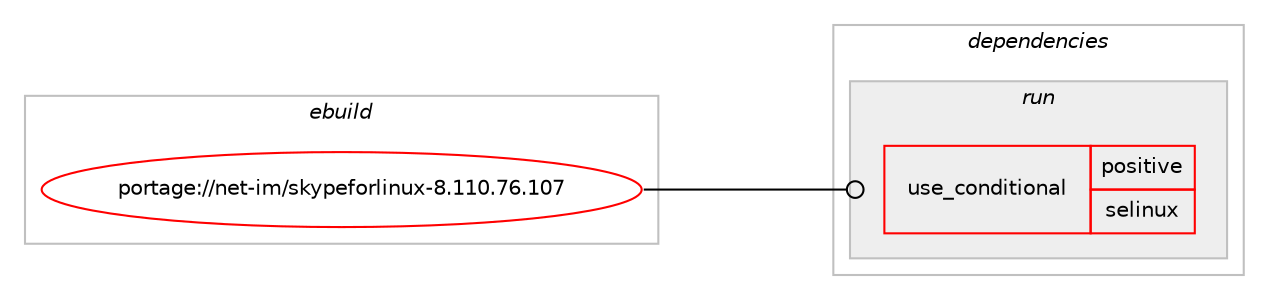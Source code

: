 digraph prolog {

# *************
# Graph options
# *************

newrank=true;
concentrate=true;
compound=true;
graph [rankdir=LR,fontname=Helvetica,fontsize=10,ranksep=1.5];#, ranksep=2.5, nodesep=0.2];
edge  [arrowhead=vee];
node  [fontname=Helvetica,fontsize=10];

# **********
# The ebuild
# **********

subgraph cluster_leftcol {
color=gray;
rank=same;
label=<<i>ebuild</i>>;
id [label="portage://net-im/skypeforlinux-8.110.76.107", color=red, width=4, href="../net-im/skypeforlinux-8.110.76.107.svg"];
}

# ****************
# The dependencies
# ****************

subgraph cluster_midcol {
color=gray;
label=<<i>dependencies</i>>;
subgraph cluster_compile {
fillcolor="#eeeeee";
style=filled;
label=<<i>compile</i>>;
}
subgraph cluster_compileandrun {
fillcolor="#eeeeee";
style=filled;
label=<<i>compile and run</i>>;
}
subgraph cluster_run {
fillcolor="#eeeeee";
style=filled;
label=<<i>run</i>>;
subgraph cond1827 {
dependency2425 [label=<<TABLE BORDER="0" CELLBORDER="1" CELLSPACING="0" CELLPADDING="4"><TR><TD ROWSPAN="3" CELLPADDING="10">use_conditional</TD></TR><TR><TD>positive</TD></TR><TR><TD>selinux</TD></TR></TABLE>>, shape=none, color=red];
# *** BEGIN UNKNOWN DEPENDENCY TYPE (TODO) ***
# dependency2425 -> package_dependency(portage://net-im/skypeforlinux-8.110.76.107,run,no,sec-policy,selinux-skype,none,[,,],[],[])
# *** END UNKNOWN DEPENDENCY TYPE (TODO) ***

}
id:e -> dependency2425:w [weight=20,style="solid",arrowhead="odot"];
# *** BEGIN UNKNOWN DEPENDENCY TYPE (TODO) ***
# id -> package_dependency(portage://net-im/skypeforlinux-8.110.76.107,run,no,app-accessibility,at-spi2-core,none,[,,],[slot(2)],[use(optenable(abi_x86_64),negative)])
# *** END UNKNOWN DEPENDENCY TYPE (TODO) ***

# *** BEGIN UNKNOWN DEPENDENCY TYPE (TODO) ***
# id -> package_dependency(portage://net-im/skypeforlinux-8.110.76.107,run,no,app-crypt,libsecret,none,[,,],[],[use(optenable(abi_x86_64),negative)])
# *** END UNKNOWN DEPENDENCY TYPE (TODO) ***

# *** BEGIN UNKNOWN DEPENDENCY TYPE (TODO) ***
# id -> package_dependency(portage://net-im/skypeforlinux-8.110.76.107,run,no,dev-libs,expat,none,[,,],[],[use(optenable(abi_x86_64),negative)])
# *** END UNKNOWN DEPENDENCY TYPE (TODO) ***

# *** BEGIN UNKNOWN DEPENDENCY TYPE (TODO) ***
# id -> package_dependency(portage://net-im/skypeforlinux-8.110.76.107,run,no,dev-libs,glib,none,[,,],[slot(2)],[use(optenable(abi_x86_64),negative)])
# *** END UNKNOWN DEPENDENCY TYPE (TODO) ***

# *** BEGIN UNKNOWN DEPENDENCY TYPE (TODO) ***
# id -> package_dependency(portage://net-im/skypeforlinux-8.110.76.107,run,no,dev-libs,nspr,none,[,,],[],[use(optenable(abi_x86_64),negative)])
# *** END UNKNOWN DEPENDENCY TYPE (TODO) ***

# *** BEGIN UNKNOWN DEPENDENCY TYPE (TODO) ***
# id -> package_dependency(portage://net-im/skypeforlinux-8.110.76.107,run,no,dev-libs,nss,none,[,,],[],[use(optenable(abi_x86_64),negative)])
# *** END UNKNOWN DEPENDENCY TYPE (TODO) ***

# *** BEGIN UNKNOWN DEPENDENCY TYPE (TODO) ***
# id -> package_dependency(portage://net-im/skypeforlinux-8.110.76.107,run,no,media-libs,alsa-lib,none,[,,],[],[use(optenable(abi_x86_64),negative)])
# *** END UNKNOWN DEPENDENCY TYPE (TODO) ***

# *** BEGIN UNKNOWN DEPENDENCY TYPE (TODO) ***
# id -> package_dependency(portage://net-im/skypeforlinux-8.110.76.107,run,no,media-libs,fontconfig,none,[,,],[slot(1.0)],[use(optenable(abi_x86_64),negative)])
# *** END UNKNOWN DEPENDENCY TYPE (TODO) ***

# *** BEGIN UNKNOWN DEPENDENCY TYPE (TODO) ***
# id -> package_dependency(portage://net-im/skypeforlinux-8.110.76.107,run,no,media-libs,freetype,none,[,,],[slot(2)],[use(optenable(abi_x86_64),negative)])
# *** END UNKNOWN DEPENDENCY TYPE (TODO) ***

# *** BEGIN UNKNOWN DEPENDENCY TYPE (TODO) ***
# id -> package_dependency(portage://net-im/skypeforlinux-8.110.76.107,run,no,media-libs,libv4l,none,[,,],[],[use(optenable(abi_x86_64),negative)])
# *** END UNKNOWN DEPENDENCY TYPE (TODO) ***

# *** BEGIN UNKNOWN DEPENDENCY TYPE (TODO) ***
# id -> package_dependency(portage://net-im/skypeforlinux-8.110.76.107,run,no,net-print,cups,none,[,,],[],[use(optenable(abi_x86_64),negative)])
# *** END UNKNOWN DEPENDENCY TYPE (TODO) ***

# *** BEGIN UNKNOWN DEPENDENCY TYPE (TODO) ***
# id -> package_dependency(portage://net-im/skypeforlinux-8.110.76.107,run,no,sys-apps,dbus,none,[,,],[],[use(optenable(abi_x86_64),negative)])
# *** END UNKNOWN DEPENDENCY TYPE (TODO) ***

# *** BEGIN UNKNOWN DEPENDENCY TYPE (TODO) ***
# id -> package_dependency(portage://net-im/skypeforlinux-8.110.76.107,run,no,sys-devel,gcc,none,[,,],[],[use(enable(cxx),none)])
# *** END UNKNOWN DEPENDENCY TYPE (TODO) ***

# *** BEGIN UNKNOWN DEPENDENCY TYPE (TODO) ***
# id -> package_dependency(portage://net-im/skypeforlinux-8.110.76.107,run,no,sys-libs,glibc,none,[,,],[],[])
# *** END UNKNOWN DEPENDENCY TYPE (TODO) ***

# *** BEGIN UNKNOWN DEPENDENCY TYPE (TODO) ***
# id -> package_dependency(portage://net-im/skypeforlinux-8.110.76.107,run,no,virtual,ttf-fonts,none,[,,],[],[])
# *** END UNKNOWN DEPENDENCY TYPE (TODO) ***

# *** BEGIN UNKNOWN DEPENDENCY TYPE (TODO) ***
# id -> package_dependency(portage://net-im/skypeforlinux-8.110.76.107,run,no,x11-libs,cairo,none,[,,],[],[use(optenable(abi_x86_64),negative)])
# *** END UNKNOWN DEPENDENCY TYPE (TODO) ***

# *** BEGIN UNKNOWN DEPENDENCY TYPE (TODO) ***
# id -> package_dependency(portage://net-im/skypeforlinux-8.110.76.107,run,no,x11-libs,gdk-pixbuf,none,[,,],[slot(2)],[use(optenable(abi_x86_64),negative)])
# *** END UNKNOWN DEPENDENCY TYPE (TODO) ***

# *** BEGIN UNKNOWN DEPENDENCY TYPE (TODO) ***
# id -> package_dependency(portage://net-im/skypeforlinux-8.110.76.107,run,no,x11-libs,gtk+,none,[,,],[slot(3)],[use(optenable(abi_x86_64),negative)])
# *** END UNKNOWN DEPENDENCY TYPE (TODO) ***

# *** BEGIN UNKNOWN DEPENDENCY TYPE (TODO) ***
# id -> package_dependency(portage://net-im/skypeforlinux-8.110.76.107,run,no,x11-libs,libX11,none,[,,],[],[use(optenable(abi_x86_64),negative)])
# *** END UNKNOWN DEPENDENCY TYPE (TODO) ***

# *** BEGIN UNKNOWN DEPENDENCY TYPE (TODO) ***
# id -> package_dependency(portage://net-im/skypeforlinux-8.110.76.107,run,no,x11-libs,libXScrnSaver,none,[,,],[],[use(optenable(abi_x86_64),negative)])
# *** END UNKNOWN DEPENDENCY TYPE (TODO) ***

# *** BEGIN UNKNOWN DEPENDENCY TYPE (TODO) ***
# id -> package_dependency(portage://net-im/skypeforlinux-8.110.76.107,run,no,x11-libs,libXcomposite,none,[,,],[],[use(optenable(abi_x86_64),negative)])
# *** END UNKNOWN DEPENDENCY TYPE (TODO) ***

# *** BEGIN UNKNOWN DEPENDENCY TYPE (TODO) ***
# id -> package_dependency(portage://net-im/skypeforlinux-8.110.76.107,run,no,x11-libs,libXcursor,none,[,,],[],[use(optenable(abi_x86_64),negative)])
# *** END UNKNOWN DEPENDENCY TYPE (TODO) ***

# *** BEGIN UNKNOWN DEPENDENCY TYPE (TODO) ***
# id -> package_dependency(portage://net-im/skypeforlinux-8.110.76.107,run,no,x11-libs,libXdamage,none,[,,],[],[use(optenable(abi_x86_64),negative)])
# *** END UNKNOWN DEPENDENCY TYPE (TODO) ***

# *** BEGIN UNKNOWN DEPENDENCY TYPE (TODO) ***
# id -> package_dependency(portage://net-im/skypeforlinux-8.110.76.107,run,no,x11-libs,libXext,none,[,,],[],[use(optenable(abi_x86_64),negative)])
# *** END UNKNOWN DEPENDENCY TYPE (TODO) ***

# *** BEGIN UNKNOWN DEPENDENCY TYPE (TODO) ***
# id -> package_dependency(portage://net-im/skypeforlinux-8.110.76.107,run,no,x11-libs,libXfixes,none,[,,],[],[use(optenable(abi_x86_64),negative)])
# *** END UNKNOWN DEPENDENCY TYPE (TODO) ***

# *** BEGIN UNKNOWN DEPENDENCY TYPE (TODO) ***
# id -> package_dependency(portage://net-im/skypeforlinux-8.110.76.107,run,no,x11-libs,libXi,none,[,,],[],[use(optenable(abi_x86_64),negative)])
# *** END UNKNOWN DEPENDENCY TYPE (TODO) ***

# *** BEGIN UNKNOWN DEPENDENCY TYPE (TODO) ***
# id -> package_dependency(portage://net-im/skypeforlinux-8.110.76.107,run,no,x11-libs,libXrandr,none,[,,],[],[use(optenable(abi_x86_64),negative)])
# *** END UNKNOWN DEPENDENCY TYPE (TODO) ***

# *** BEGIN UNKNOWN DEPENDENCY TYPE (TODO) ***
# id -> package_dependency(portage://net-im/skypeforlinux-8.110.76.107,run,no,x11-libs,libXrender,none,[,,],[],[use(optenable(abi_x86_64),negative)])
# *** END UNKNOWN DEPENDENCY TYPE (TODO) ***

# *** BEGIN UNKNOWN DEPENDENCY TYPE (TODO) ***
# id -> package_dependency(portage://net-im/skypeforlinux-8.110.76.107,run,no,x11-libs,libXtst,none,[,,],[],[use(optenable(abi_x86_64),negative)])
# *** END UNKNOWN DEPENDENCY TYPE (TODO) ***

# *** BEGIN UNKNOWN DEPENDENCY TYPE (TODO) ***
# id -> package_dependency(portage://net-im/skypeforlinux-8.110.76.107,run,no,x11-libs,libxcb,none,[,,],[],[use(optenable(abi_x86_64),negative)])
# *** END UNKNOWN DEPENDENCY TYPE (TODO) ***

# *** BEGIN UNKNOWN DEPENDENCY TYPE (TODO) ***
# id -> package_dependency(portage://net-im/skypeforlinux-8.110.76.107,run,no,x11-libs,libxkbcommon,none,[,,],[],[use(optenable(abi_x86_64),negative)])
# *** END UNKNOWN DEPENDENCY TYPE (TODO) ***

# *** BEGIN UNKNOWN DEPENDENCY TYPE (TODO) ***
# id -> package_dependency(portage://net-im/skypeforlinux-8.110.76.107,run,no,x11-libs,libxkbfile,none,[,,],[],[use(optenable(abi_x86_64),negative)])
# *** END UNKNOWN DEPENDENCY TYPE (TODO) ***

# *** BEGIN UNKNOWN DEPENDENCY TYPE (TODO) ***
# id -> package_dependency(portage://net-im/skypeforlinux-8.110.76.107,run,no,x11-libs,pango,none,[,,],[],[use(optenable(abi_x86_64),negative)])
# *** END UNKNOWN DEPENDENCY TYPE (TODO) ***

}
}

# **************
# The candidates
# **************

subgraph cluster_choices {
rank=same;
color=gray;
label=<<i>candidates</i>>;

}

}
